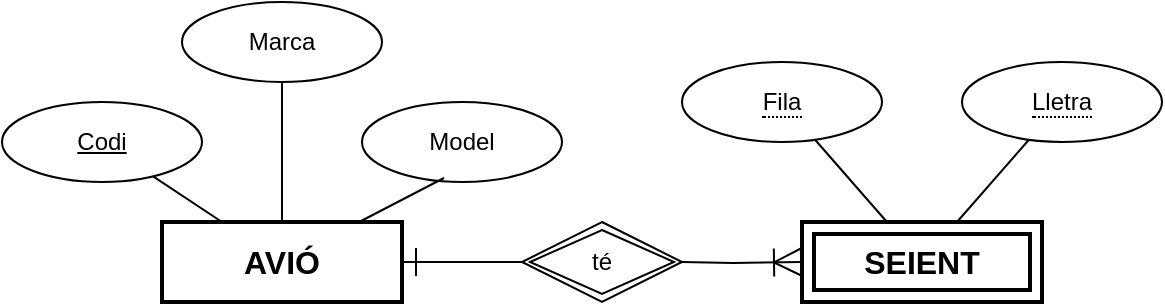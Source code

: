 <mxfile version="22.0.4" type="device">
  <diagram name="Pàgina-1" id="LotDB5goZWibAtrZcXVA">
    <mxGraphModel dx="954" dy="618" grid="1" gridSize="10" guides="1" tooltips="1" connect="1" arrows="1" fold="1" page="1" pageScale="1" pageWidth="827" pageHeight="1169" math="0" shadow="0">
      <root>
        <mxCell id="0" />
        <mxCell id="1" parent="0" />
        <mxCell id="KG0StfkNir3XoQohIIo--1" value="&lt;b&gt;SEIENT&lt;/b&gt;" style="shape=ext;margin=3;double=1;whiteSpace=wrap;html=1;align=center;strokeWidth=2;fontSize=16;" parent="1" vertex="1">
          <mxGeometry x="440" y="280" width="120" height="40" as="geometry" />
        </mxCell>
        <mxCell id="KG0StfkNir3XoQohIIo--4" style="edgeStyle=orthogonalEdgeStyle;rounded=0;orthogonalLoop=1;jettySize=auto;html=1;endArrow=ERone;endFill=0;endSize=12;" parent="1" source="KG0StfkNir3XoQohIIo--19" target="KG0StfkNir3XoQohIIo--17" edge="1">
          <mxGeometry relative="1" as="geometry">
            <mxPoint x="300" y="300" as="sourcePoint" />
          </mxGeometry>
        </mxCell>
        <mxCell id="KG0StfkNir3XoQohIIo--6" style="edgeStyle=orthogonalEdgeStyle;rounded=0;orthogonalLoop=1;jettySize=auto;html=1;endArrow=ERoneToMany;endFill=0;endSize=12;" parent="1" target="KG0StfkNir3XoQohIIo--1" edge="1">
          <mxGeometry relative="1" as="geometry">
            <mxPoint x="380" y="300" as="sourcePoint" />
            <mxPoint x="320" y="30" as="targetPoint" />
          </mxGeometry>
        </mxCell>
        <mxCell id="KG0StfkNir3XoQohIIo--7" value="Codi" style="ellipse;whiteSpace=wrap;html=1;align=center;fontStyle=4;" parent="1" vertex="1">
          <mxGeometry x="40" y="220" width="100" height="40" as="geometry" />
        </mxCell>
        <mxCell id="KG0StfkNir3XoQohIIo--8" style="rounded=0;orthogonalLoop=1;jettySize=auto;html=1;endArrow=none;endFill=0;endSize=12;" parent="1" source="KG0StfkNir3XoQohIIo--7" target="KG0StfkNir3XoQohIIo--17" edge="1">
          <mxGeometry relative="1" as="geometry">
            <mxPoint x="290" y="180" as="sourcePoint" />
            <mxPoint x="230" y="180" as="targetPoint" />
          </mxGeometry>
        </mxCell>
        <mxCell id="KG0StfkNir3XoQohIIo--10" style="rounded=0;orthogonalLoop=1;jettySize=auto;html=1;endArrow=none;endFill=0;endSize=12;" parent="1" source="KG0StfkNir3XoQohIIo--14" target="KG0StfkNir3XoQohIIo--1" edge="1">
          <mxGeometry relative="1" as="geometry">
            <mxPoint x="446.377" y="238.897" as="sourcePoint" />
            <mxPoint x="620" y="230" as="targetPoint" />
          </mxGeometry>
        </mxCell>
        <mxCell id="KG0StfkNir3XoQohIIo--12" style="rounded=0;orthogonalLoop=1;jettySize=auto;html=1;endArrow=none;endFill=0;endSize=12;" parent="1" source="KG0StfkNir3XoQohIIo--15" target="KG0StfkNir3XoQohIIo--1" edge="1">
          <mxGeometry relative="1" as="geometry">
            <mxPoint x="553.623" y="238.897" as="sourcePoint" />
            <mxPoint x="557" y="221" as="targetPoint" />
          </mxGeometry>
        </mxCell>
        <mxCell id="KG0StfkNir3XoQohIIo--14" value="&lt;span style=&quot;border-bottom: 1px dotted&quot;&gt;Fila&lt;/span&gt;" style="ellipse;whiteSpace=wrap;html=1;align=center;" parent="1" vertex="1">
          <mxGeometry x="380" y="200" width="100" height="40" as="geometry" />
        </mxCell>
        <mxCell id="KG0StfkNir3XoQohIIo--15" value="&lt;span style=&quot;border-bottom: 1px dotted&quot;&gt;Lletra&lt;/span&gt;" style="ellipse;whiteSpace=wrap;html=1;align=center;" parent="1" vertex="1">
          <mxGeometry x="520" y="200" width="100" height="40" as="geometry" />
        </mxCell>
        <mxCell id="KG0StfkNir3XoQohIIo--17" value="AVIÓ" style="whiteSpace=wrap;html=1;align=center;fontStyle=1;fontSize=16;strokeWidth=2;" parent="1" vertex="1">
          <mxGeometry x="120" y="280" width="120" height="40" as="geometry" />
        </mxCell>
        <mxCell id="KG0StfkNir3XoQohIIo--19" value="té" style="shape=rhombus;double=1;perimeter=rhombusPerimeter;whiteSpace=wrap;html=1;align=center;" parent="1" vertex="1">
          <mxGeometry x="300" y="280" width="80" height="40" as="geometry" />
        </mxCell>
        <mxCell id="0k28lDifZAOgqk-V7_fU-1" value="Marca" style="ellipse;whiteSpace=wrap;html=1;align=center;fontStyle=0;" vertex="1" parent="1">
          <mxGeometry x="130" y="170" width="100" height="40" as="geometry" />
        </mxCell>
        <mxCell id="0k28lDifZAOgqk-V7_fU-2" value="Model" style="ellipse;whiteSpace=wrap;html=1;align=center;fontStyle=0;" vertex="1" parent="1">
          <mxGeometry x="220" y="220" width="100" height="40" as="geometry" />
        </mxCell>
        <mxCell id="0k28lDifZAOgqk-V7_fU-3" style="rounded=0;orthogonalLoop=1;jettySize=auto;html=1;endArrow=none;endFill=0;endSize=12;" edge="1" parent="1" source="0k28lDifZAOgqk-V7_fU-1" target="KG0StfkNir3XoQohIIo--17">
          <mxGeometry relative="1" as="geometry">
            <mxPoint x="109" y="266" as="sourcePoint" />
            <mxPoint x="153" y="290" as="targetPoint" />
          </mxGeometry>
        </mxCell>
        <mxCell id="0k28lDifZAOgqk-V7_fU-4" style="rounded=0;orthogonalLoop=1;jettySize=auto;html=1;endArrow=none;endFill=0;endSize=12;exitX=0.41;exitY=0.95;exitDx=0;exitDy=0;exitPerimeter=0;" edge="1" parent="1" source="0k28lDifZAOgqk-V7_fU-2" target="KG0StfkNir3XoQohIIo--17">
          <mxGeometry relative="1" as="geometry">
            <mxPoint x="119" y="276" as="sourcePoint" />
            <mxPoint x="163" y="300" as="targetPoint" />
          </mxGeometry>
        </mxCell>
      </root>
    </mxGraphModel>
  </diagram>
</mxfile>
